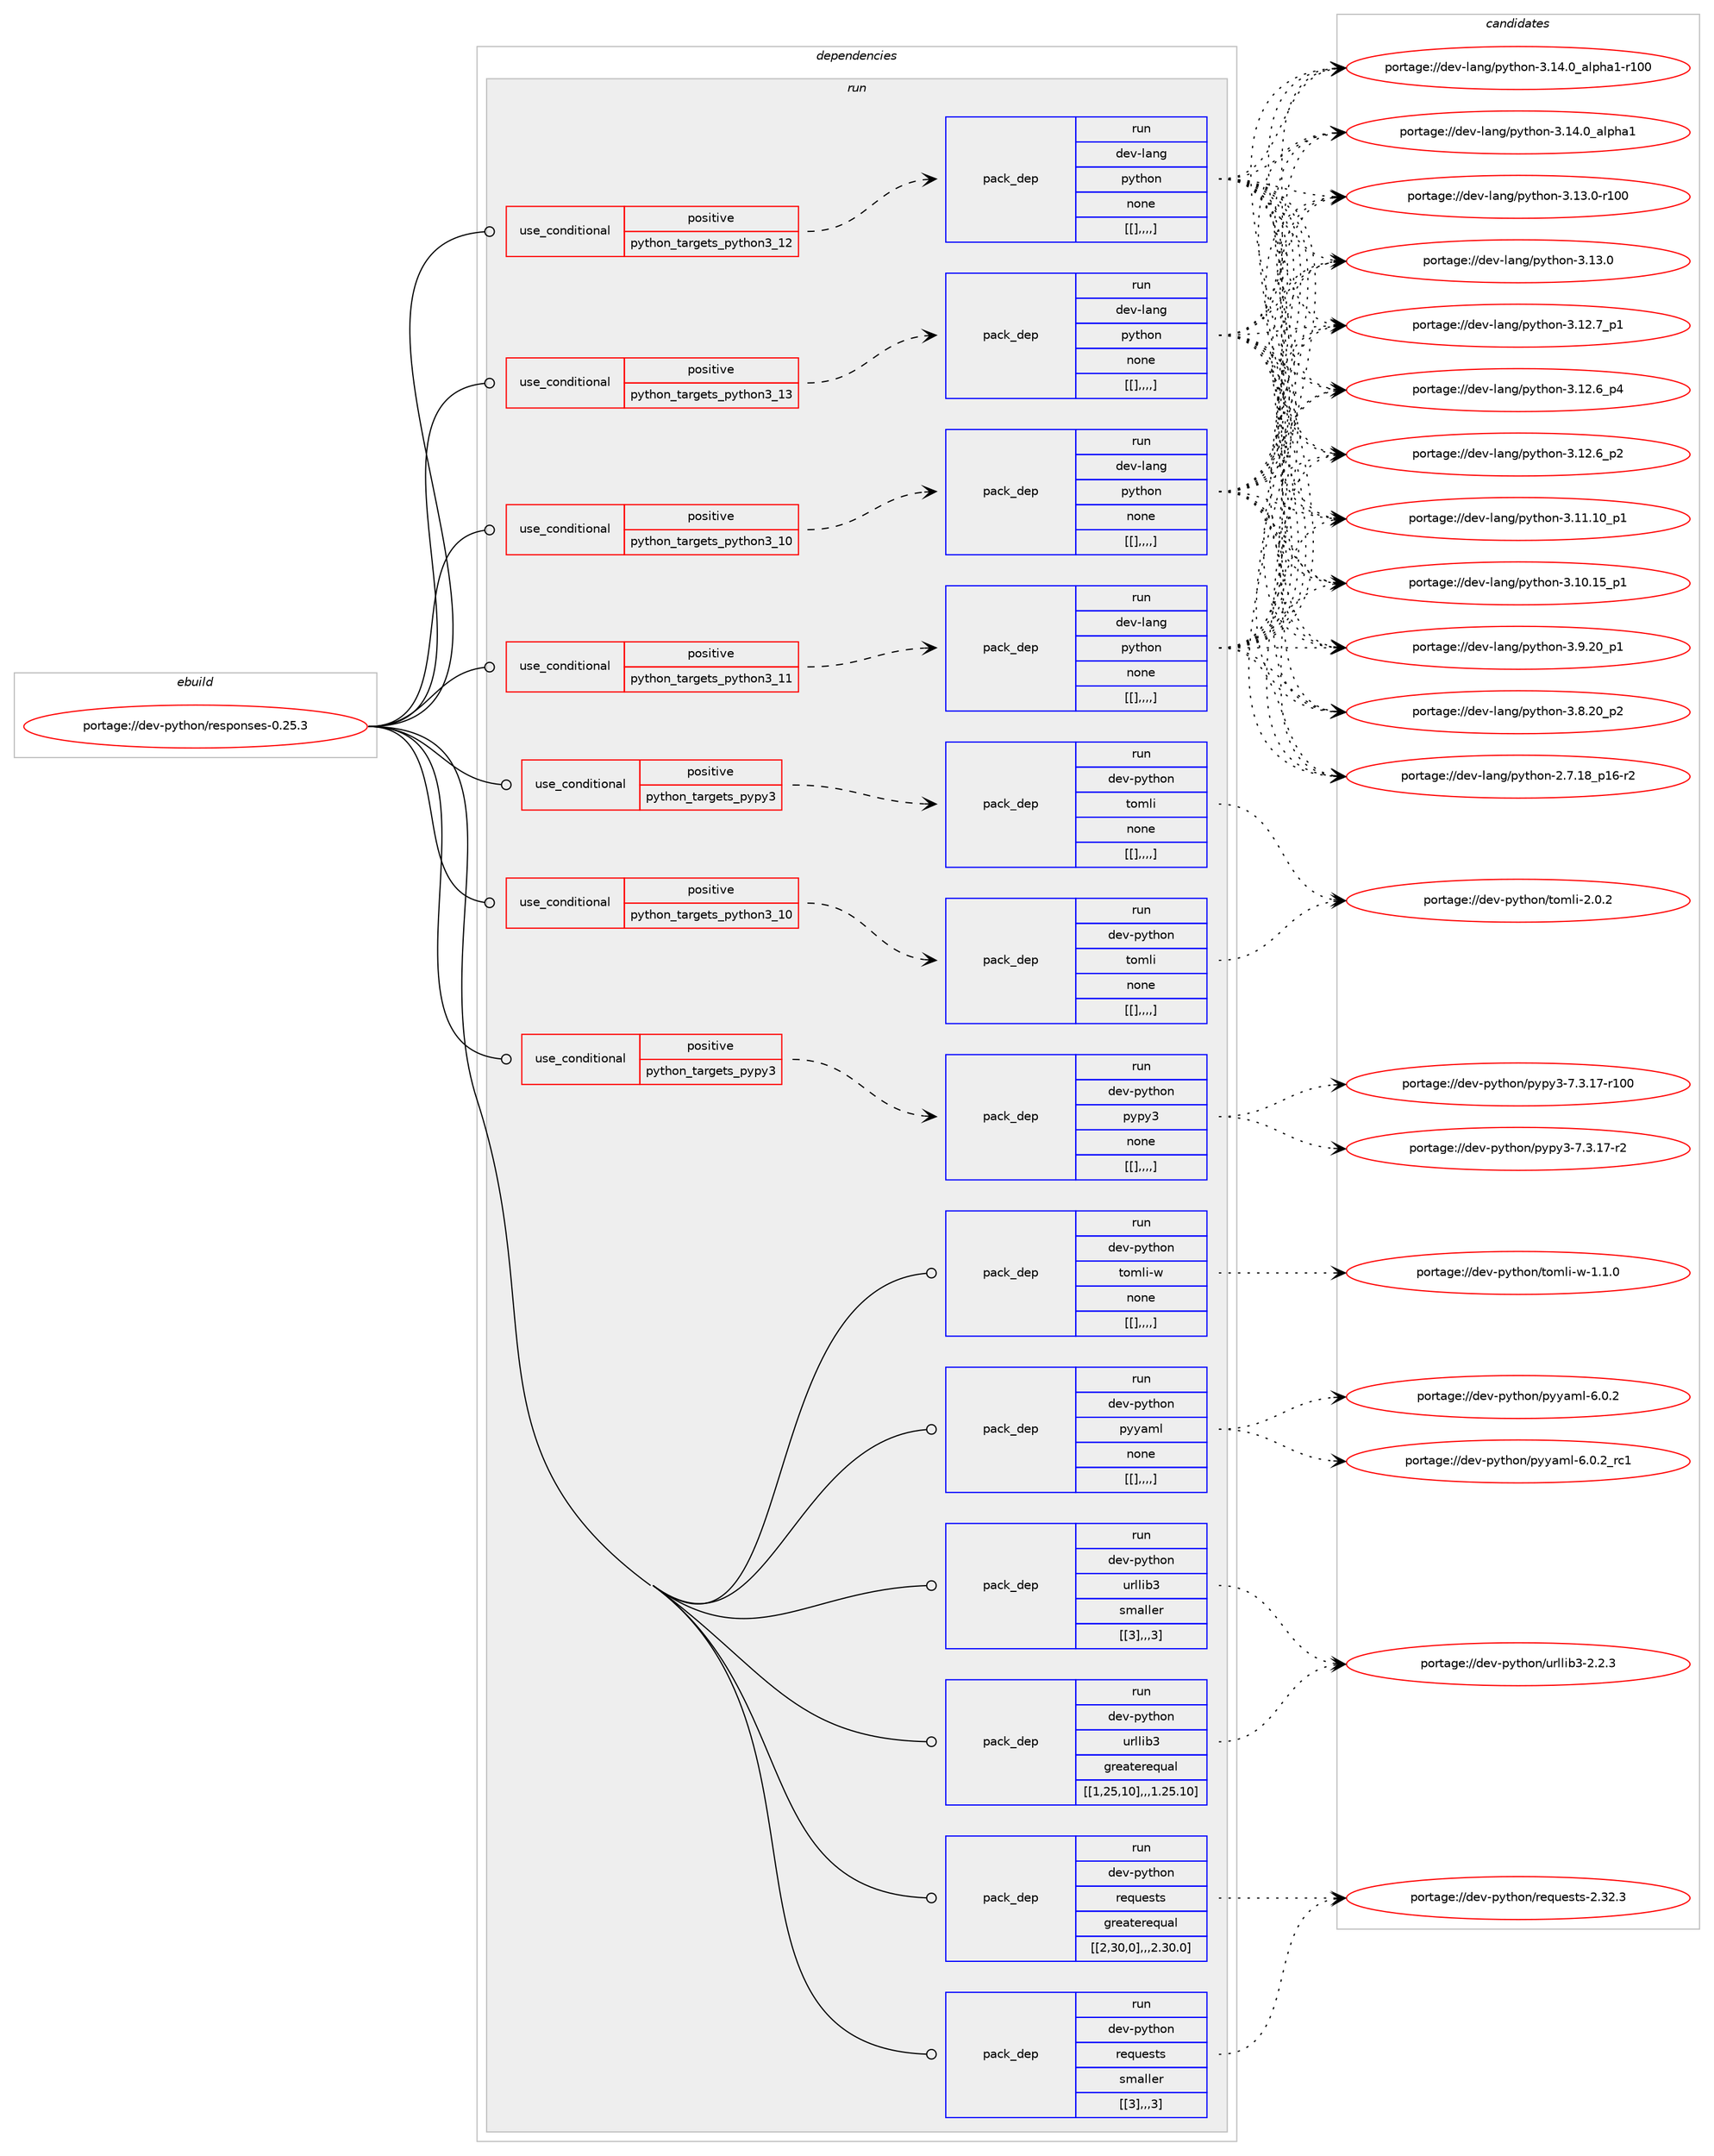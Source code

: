 digraph prolog {

# *************
# Graph options
# *************

newrank=true;
concentrate=true;
compound=true;
graph [rankdir=LR,fontname=Helvetica,fontsize=10,ranksep=1.5];#, ranksep=2.5, nodesep=0.2];
edge  [arrowhead=vee];
node  [fontname=Helvetica,fontsize=10];

# **********
# The ebuild
# **********

subgraph cluster_leftcol {
color=gray;
label=<<i>ebuild</i>>;
id [label="portage://dev-python/responses-0.25.3", color=red, width=4, href="../dev-python/responses-0.25.3.svg"];
}

# ****************
# The dependencies
# ****************

subgraph cluster_midcol {
color=gray;
label=<<i>dependencies</i>>;
subgraph cluster_compile {
fillcolor="#eeeeee";
style=filled;
label=<<i>compile</i>>;
}
subgraph cluster_compileandrun {
fillcolor="#eeeeee";
style=filled;
label=<<i>compile and run</i>>;
}
subgraph cluster_run {
fillcolor="#eeeeee";
style=filled;
label=<<i>run</i>>;
subgraph cond41849 {
dependency168942 [label=<<TABLE BORDER="0" CELLBORDER="1" CELLSPACING="0" CELLPADDING="4"><TR><TD ROWSPAN="3" CELLPADDING="10">use_conditional</TD></TR><TR><TD>positive</TD></TR><TR><TD>python_targets_pypy3</TD></TR></TABLE>>, shape=none, color=red];
subgraph pack125777 {
dependency169067 [label=<<TABLE BORDER="0" CELLBORDER="1" CELLSPACING="0" CELLPADDING="4" WIDTH="220"><TR><TD ROWSPAN="6" CELLPADDING="30">pack_dep</TD></TR><TR><TD WIDTH="110">run</TD></TR><TR><TD>dev-python</TD></TR><TR><TD>pypy3</TD></TR><TR><TD>none</TD></TR><TR><TD>[[],,,,]</TD></TR></TABLE>>, shape=none, color=blue];
}
dependency168942:e -> dependency169067:w [weight=20,style="dashed",arrowhead="vee"];
}
id:e -> dependency168942:w [weight=20,style="solid",arrowhead="odot"];
subgraph cond41888 {
dependency169092 [label=<<TABLE BORDER="0" CELLBORDER="1" CELLSPACING="0" CELLPADDING="4"><TR><TD ROWSPAN="3" CELLPADDING="10">use_conditional</TD></TR><TR><TD>positive</TD></TR><TR><TD>python_targets_pypy3</TD></TR></TABLE>>, shape=none, color=red];
subgraph pack125866 {
dependency169112 [label=<<TABLE BORDER="0" CELLBORDER="1" CELLSPACING="0" CELLPADDING="4" WIDTH="220"><TR><TD ROWSPAN="6" CELLPADDING="30">pack_dep</TD></TR><TR><TD WIDTH="110">run</TD></TR><TR><TD>dev-python</TD></TR><TR><TD>tomli</TD></TR><TR><TD>none</TD></TR><TR><TD>[[],,,,]</TD></TR></TABLE>>, shape=none, color=blue];
}
dependency169092:e -> dependency169112:w [weight=20,style="dashed",arrowhead="vee"];
}
id:e -> dependency169092:w [weight=20,style="solid",arrowhead="odot"];
subgraph cond41913 {
dependency169119 [label=<<TABLE BORDER="0" CELLBORDER="1" CELLSPACING="0" CELLPADDING="4"><TR><TD ROWSPAN="3" CELLPADDING="10">use_conditional</TD></TR><TR><TD>positive</TD></TR><TR><TD>python_targets_python3_10</TD></TR></TABLE>>, shape=none, color=red];
subgraph pack125922 {
dependency169219 [label=<<TABLE BORDER="0" CELLBORDER="1" CELLSPACING="0" CELLPADDING="4" WIDTH="220"><TR><TD ROWSPAN="6" CELLPADDING="30">pack_dep</TD></TR><TR><TD WIDTH="110">run</TD></TR><TR><TD>dev-lang</TD></TR><TR><TD>python</TD></TR><TR><TD>none</TD></TR><TR><TD>[[],,,,]</TD></TR></TABLE>>, shape=none, color=blue];
}
dependency169119:e -> dependency169219:w [weight=20,style="dashed",arrowhead="vee"];
}
id:e -> dependency169119:w [weight=20,style="solid",arrowhead="odot"];
subgraph cond41949 {
dependency169293 [label=<<TABLE BORDER="0" CELLBORDER="1" CELLSPACING="0" CELLPADDING="4"><TR><TD ROWSPAN="3" CELLPADDING="10">use_conditional</TD></TR><TR><TD>positive</TD></TR><TR><TD>python_targets_python3_10</TD></TR></TABLE>>, shape=none, color=red];
subgraph pack125974 {
dependency169333 [label=<<TABLE BORDER="0" CELLBORDER="1" CELLSPACING="0" CELLPADDING="4" WIDTH="220"><TR><TD ROWSPAN="6" CELLPADDING="30">pack_dep</TD></TR><TR><TD WIDTH="110">run</TD></TR><TR><TD>dev-python</TD></TR><TR><TD>tomli</TD></TR><TR><TD>none</TD></TR><TR><TD>[[],,,,]</TD></TR></TABLE>>, shape=none, color=blue];
}
dependency169293:e -> dependency169333:w [weight=20,style="dashed",arrowhead="vee"];
}
id:e -> dependency169293:w [weight=20,style="solid",arrowhead="odot"];
subgraph cond42003 {
dependency169351 [label=<<TABLE BORDER="0" CELLBORDER="1" CELLSPACING="0" CELLPADDING="4"><TR><TD ROWSPAN="3" CELLPADDING="10">use_conditional</TD></TR><TR><TD>positive</TD></TR><TR><TD>python_targets_python3_11</TD></TR></TABLE>>, shape=none, color=red];
subgraph pack126019 {
dependency169367 [label=<<TABLE BORDER="0" CELLBORDER="1" CELLSPACING="0" CELLPADDING="4" WIDTH="220"><TR><TD ROWSPAN="6" CELLPADDING="30">pack_dep</TD></TR><TR><TD WIDTH="110">run</TD></TR><TR><TD>dev-lang</TD></TR><TR><TD>python</TD></TR><TR><TD>none</TD></TR><TR><TD>[[],,,,]</TD></TR></TABLE>>, shape=none, color=blue];
}
dependency169351:e -> dependency169367:w [weight=20,style="dashed",arrowhead="vee"];
}
id:e -> dependency169351:w [weight=20,style="solid",arrowhead="odot"];
subgraph cond42035 {
dependency169446 [label=<<TABLE BORDER="0" CELLBORDER="1" CELLSPACING="0" CELLPADDING="4"><TR><TD ROWSPAN="3" CELLPADDING="10">use_conditional</TD></TR><TR><TD>positive</TD></TR><TR><TD>python_targets_python3_12</TD></TR></TABLE>>, shape=none, color=red];
subgraph pack126067 {
dependency169467 [label=<<TABLE BORDER="0" CELLBORDER="1" CELLSPACING="0" CELLPADDING="4" WIDTH="220"><TR><TD ROWSPAN="6" CELLPADDING="30">pack_dep</TD></TR><TR><TD WIDTH="110">run</TD></TR><TR><TD>dev-lang</TD></TR><TR><TD>python</TD></TR><TR><TD>none</TD></TR><TR><TD>[[],,,,]</TD></TR></TABLE>>, shape=none, color=blue];
}
dependency169446:e -> dependency169467:w [weight=20,style="dashed",arrowhead="vee"];
}
id:e -> dependency169446:w [weight=20,style="solid",arrowhead="odot"];
subgraph cond42079 {
dependency169561 [label=<<TABLE BORDER="0" CELLBORDER="1" CELLSPACING="0" CELLPADDING="4"><TR><TD ROWSPAN="3" CELLPADDING="10">use_conditional</TD></TR><TR><TD>positive</TD></TR><TR><TD>python_targets_python3_13</TD></TR></TABLE>>, shape=none, color=red];
subgraph pack126119 {
dependency169583 [label=<<TABLE BORDER="0" CELLBORDER="1" CELLSPACING="0" CELLPADDING="4" WIDTH="220"><TR><TD ROWSPAN="6" CELLPADDING="30">pack_dep</TD></TR><TR><TD WIDTH="110">run</TD></TR><TR><TD>dev-lang</TD></TR><TR><TD>python</TD></TR><TR><TD>none</TD></TR><TR><TD>[[],,,,]</TD></TR></TABLE>>, shape=none, color=blue];
}
dependency169561:e -> dependency169583:w [weight=20,style="dashed",arrowhead="vee"];
}
id:e -> dependency169561:w [weight=20,style="solid",arrowhead="odot"];
subgraph pack126138 {
dependency169589 [label=<<TABLE BORDER="0" CELLBORDER="1" CELLSPACING="0" CELLPADDING="4" WIDTH="220"><TR><TD ROWSPAN="6" CELLPADDING="30">pack_dep</TD></TR><TR><TD WIDTH="110">run</TD></TR><TR><TD>dev-python</TD></TR><TR><TD>pyyaml</TD></TR><TR><TD>none</TD></TR><TR><TD>[[],,,,]</TD></TR></TABLE>>, shape=none, color=blue];
}
id:e -> dependency169589:w [weight=20,style="solid",arrowhead="odot"];
subgraph pack126141 {
dependency169656 [label=<<TABLE BORDER="0" CELLBORDER="1" CELLSPACING="0" CELLPADDING="4" WIDTH="220"><TR><TD ROWSPAN="6" CELLPADDING="30">pack_dep</TD></TR><TR><TD WIDTH="110">run</TD></TR><TR><TD>dev-python</TD></TR><TR><TD>requests</TD></TR><TR><TD>greaterequal</TD></TR><TR><TD>[[2,30,0],,,2.30.0]</TD></TR></TABLE>>, shape=none, color=blue];
}
id:e -> dependency169656:w [weight=20,style="solid",arrowhead="odot"];
subgraph pack126173 {
dependency169664 [label=<<TABLE BORDER="0" CELLBORDER="1" CELLSPACING="0" CELLPADDING="4" WIDTH="220"><TR><TD ROWSPAN="6" CELLPADDING="30">pack_dep</TD></TR><TR><TD WIDTH="110">run</TD></TR><TR><TD>dev-python</TD></TR><TR><TD>requests</TD></TR><TR><TD>smaller</TD></TR><TR><TD>[[3],,,3]</TD></TR></TABLE>>, shape=none, color=blue];
}
id:e -> dependency169664:w [weight=20,style="solid",arrowhead="odot"];
subgraph pack126175 {
dependency169726 [label=<<TABLE BORDER="0" CELLBORDER="1" CELLSPACING="0" CELLPADDING="4" WIDTH="220"><TR><TD ROWSPAN="6" CELLPADDING="30">pack_dep</TD></TR><TR><TD WIDTH="110">run</TD></TR><TR><TD>dev-python</TD></TR><TR><TD>tomli-w</TD></TR><TR><TD>none</TD></TR><TR><TD>[[],,,,]</TD></TR></TABLE>>, shape=none, color=blue];
}
id:e -> dependency169726:w [weight=20,style="solid",arrowhead="odot"];
subgraph pack126212 {
dependency169728 [label=<<TABLE BORDER="0" CELLBORDER="1" CELLSPACING="0" CELLPADDING="4" WIDTH="220"><TR><TD ROWSPAN="6" CELLPADDING="30">pack_dep</TD></TR><TR><TD WIDTH="110">run</TD></TR><TR><TD>dev-python</TD></TR><TR><TD>urllib3</TD></TR><TR><TD>greaterequal</TD></TR><TR><TD>[[1,25,10],,,1.25.10]</TD></TR></TABLE>>, shape=none, color=blue];
}
id:e -> dependency169728:w [weight=20,style="solid",arrowhead="odot"];
subgraph pack126216 {
dependency169738 [label=<<TABLE BORDER="0" CELLBORDER="1" CELLSPACING="0" CELLPADDING="4" WIDTH="220"><TR><TD ROWSPAN="6" CELLPADDING="30">pack_dep</TD></TR><TR><TD WIDTH="110">run</TD></TR><TR><TD>dev-python</TD></TR><TR><TD>urllib3</TD></TR><TR><TD>smaller</TD></TR><TR><TD>[[3],,,3]</TD></TR></TABLE>>, shape=none, color=blue];
}
id:e -> dependency169738:w [weight=20,style="solid",arrowhead="odot"];
}
}

# **************
# The candidates
# **************

subgraph cluster_choices {
rank=same;
color=gray;
label=<<i>candidates</i>>;

subgraph choice125834 {
color=black;
nodesep=1;
choice100101118451121211161041111104711212111212151455546514649554511450 [label="portage://dev-python/pypy3-7.3.17-r2", color=red, width=4,href="../dev-python/pypy3-7.3.17-r2.svg"];
choice1001011184511212111610411111047112121112121514555465146495545114494848 [label="portage://dev-python/pypy3-7.3.17-r100", color=red, width=4,href="../dev-python/pypy3-7.3.17-r100.svg"];
dependency169067:e -> choice100101118451121211161041111104711212111212151455546514649554511450:w [style=dotted,weight="100"];
dependency169067:e -> choice1001011184511212111610411111047112121112121514555465146495545114494848:w [style=dotted,weight="100"];
}
subgraph choice125844 {
color=black;
nodesep=1;
choice1001011184511212111610411111047116111109108105455046484650 [label="portage://dev-python/tomli-2.0.2", color=red, width=4,href="../dev-python/tomli-2.0.2.svg"];
dependency169112:e -> choice1001011184511212111610411111047116111109108105455046484650:w [style=dotted,weight="100"];
}
subgraph choice125846 {
color=black;
nodesep=1;
choice100101118451089711010347112121116104111110455146495246489597108112104974945114494848 [label="portage://dev-lang/python-3.14.0_alpha1-r100", color=red, width=4,href="../dev-lang/python-3.14.0_alpha1-r100.svg"];
choice1001011184510897110103471121211161041111104551464952464895971081121049749 [label="portage://dev-lang/python-3.14.0_alpha1", color=red, width=4,href="../dev-lang/python-3.14.0_alpha1.svg"];
choice1001011184510897110103471121211161041111104551464951464845114494848 [label="portage://dev-lang/python-3.13.0-r100", color=red, width=4,href="../dev-lang/python-3.13.0-r100.svg"];
choice10010111845108971101034711212111610411111045514649514648 [label="portage://dev-lang/python-3.13.0", color=red, width=4,href="../dev-lang/python-3.13.0.svg"];
choice100101118451089711010347112121116104111110455146495046559511249 [label="portage://dev-lang/python-3.12.7_p1", color=red, width=4,href="../dev-lang/python-3.12.7_p1.svg"];
choice100101118451089711010347112121116104111110455146495046549511252 [label="portage://dev-lang/python-3.12.6_p4", color=red, width=4,href="../dev-lang/python-3.12.6_p4.svg"];
choice100101118451089711010347112121116104111110455146495046549511250 [label="portage://dev-lang/python-3.12.6_p2", color=red, width=4,href="../dev-lang/python-3.12.6_p2.svg"];
choice10010111845108971101034711212111610411111045514649494649489511249 [label="portage://dev-lang/python-3.11.10_p1", color=red, width=4,href="../dev-lang/python-3.11.10_p1.svg"];
choice10010111845108971101034711212111610411111045514649484649539511249 [label="portage://dev-lang/python-3.10.15_p1", color=red, width=4,href="../dev-lang/python-3.10.15_p1.svg"];
choice100101118451089711010347112121116104111110455146574650489511249 [label="portage://dev-lang/python-3.9.20_p1", color=red, width=4,href="../dev-lang/python-3.9.20_p1.svg"];
choice100101118451089711010347112121116104111110455146564650489511250 [label="portage://dev-lang/python-3.8.20_p2", color=red, width=4,href="../dev-lang/python-3.8.20_p2.svg"];
choice100101118451089711010347112121116104111110455046554649569511249544511450 [label="portage://dev-lang/python-2.7.18_p16-r2", color=red, width=4,href="../dev-lang/python-2.7.18_p16-r2.svg"];
dependency169219:e -> choice100101118451089711010347112121116104111110455146495246489597108112104974945114494848:w [style=dotted,weight="100"];
dependency169219:e -> choice1001011184510897110103471121211161041111104551464952464895971081121049749:w [style=dotted,weight="100"];
dependency169219:e -> choice1001011184510897110103471121211161041111104551464951464845114494848:w [style=dotted,weight="100"];
dependency169219:e -> choice10010111845108971101034711212111610411111045514649514648:w [style=dotted,weight="100"];
dependency169219:e -> choice100101118451089711010347112121116104111110455146495046559511249:w [style=dotted,weight="100"];
dependency169219:e -> choice100101118451089711010347112121116104111110455146495046549511252:w [style=dotted,weight="100"];
dependency169219:e -> choice100101118451089711010347112121116104111110455146495046549511250:w [style=dotted,weight="100"];
dependency169219:e -> choice10010111845108971101034711212111610411111045514649494649489511249:w [style=dotted,weight="100"];
dependency169219:e -> choice10010111845108971101034711212111610411111045514649484649539511249:w [style=dotted,weight="100"];
dependency169219:e -> choice100101118451089711010347112121116104111110455146574650489511249:w [style=dotted,weight="100"];
dependency169219:e -> choice100101118451089711010347112121116104111110455146564650489511250:w [style=dotted,weight="100"];
dependency169219:e -> choice100101118451089711010347112121116104111110455046554649569511249544511450:w [style=dotted,weight="100"];
}
subgraph choice125851 {
color=black;
nodesep=1;
choice1001011184511212111610411111047116111109108105455046484650 [label="portage://dev-python/tomli-2.0.2", color=red, width=4,href="../dev-python/tomli-2.0.2.svg"];
dependency169333:e -> choice1001011184511212111610411111047116111109108105455046484650:w [style=dotted,weight="100"];
}
subgraph choice125853 {
color=black;
nodesep=1;
choice100101118451089711010347112121116104111110455146495246489597108112104974945114494848 [label="portage://dev-lang/python-3.14.0_alpha1-r100", color=red, width=4,href="../dev-lang/python-3.14.0_alpha1-r100.svg"];
choice1001011184510897110103471121211161041111104551464952464895971081121049749 [label="portage://dev-lang/python-3.14.0_alpha1", color=red, width=4,href="../dev-lang/python-3.14.0_alpha1.svg"];
choice1001011184510897110103471121211161041111104551464951464845114494848 [label="portage://dev-lang/python-3.13.0-r100", color=red, width=4,href="../dev-lang/python-3.13.0-r100.svg"];
choice10010111845108971101034711212111610411111045514649514648 [label="portage://dev-lang/python-3.13.0", color=red, width=4,href="../dev-lang/python-3.13.0.svg"];
choice100101118451089711010347112121116104111110455146495046559511249 [label="portage://dev-lang/python-3.12.7_p1", color=red, width=4,href="../dev-lang/python-3.12.7_p1.svg"];
choice100101118451089711010347112121116104111110455146495046549511252 [label="portage://dev-lang/python-3.12.6_p4", color=red, width=4,href="../dev-lang/python-3.12.6_p4.svg"];
choice100101118451089711010347112121116104111110455146495046549511250 [label="portage://dev-lang/python-3.12.6_p2", color=red, width=4,href="../dev-lang/python-3.12.6_p2.svg"];
choice10010111845108971101034711212111610411111045514649494649489511249 [label="portage://dev-lang/python-3.11.10_p1", color=red, width=4,href="../dev-lang/python-3.11.10_p1.svg"];
choice10010111845108971101034711212111610411111045514649484649539511249 [label="portage://dev-lang/python-3.10.15_p1", color=red, width=4,href="../dev-lang/python-3.10.15_p1.svg"];
choice100101118451089711010347112121116104111110455146574650489511249 [label="portage://dev-lang/python-3.9.20_p1", color=red, width=4,href="../dev-lang/python-3.9.20_p1.svg"];
choice100101118451089711010347112121116104111110455146564650489511250 [label="portage://dev-lang/python-3.8.20_p2", color=red, width=4,href="../dev-lang/python-3.8.20_p2.svg"];
choice100101118451089711010347112121116104111110455046554649569511249544511450 [label="portage://dev-lang/python-2.7.18_p16-r2", color=red, width=4,href="../dev-lang/python-2.7.18_p16-r2.svg"];
dependency169367:e -> choice100101118451089711010347112121116104111110455146495246489597108112104974945114494848:w [style=dotted,weight="100"];
dependency169367:e -> choice1001011184510897110103471121211161041111104551464952464895971081121049749:w [style=dotted,weight="100"];
dependency169367:e -> choice1001011184510897110103471121211161041111104551464951464845114494848:w [style=dotted,weight="100"];
dependency169367:e -> choice10010111845108971101034711212111610411111045514649514648:w [style=dotted,weight="100"];
dependency169367:e -> choice100101118451089711010347112121116104111110455146495046559511249:w [style=dotted,weight="100"];
dependency169367:e -> choice100101118451089711010347112121116104111110455146495046549511252:w [style=dotted,weight="100"];
dependency169367:e -> choice100101118451089711010347112121116104111110455146495046549511250:w [style=dotted,weight="100"];
dependency169367:e -> choice10010111845108971101034711212111610411111045514649494649489511249:w [style=dotted,weight="100"];
dependency169367:e -> choice10010111845108971101034711212111610411111045514649484649539511249:w [style=dotted,weight="100"];
dependency169367:e -> choice100101118451089711010347112121116104111110455146574650489511249:w [style=dotted,weight="100"];
dependency169367:e -> choice100101118451089711010347112121116104111110455146564650489511250:w [style=dotted,weight="100"];
dependency169367:e -> choice100101118451089711010347112121116104111110455046554649569511249544511450:w [style=dotted,weight="100"];
}
subgraph choice125869 {
color=black;
nodesep=1;
choice100101118451089711010347112121116104111110455146495246489597108112104974945114494848 [label="portage://dev-lang/python-3.14.0_alpha1-r100", color=red, width=4,href="../dev-lang/python-3.14.0_alpha1-r100.svg"];
choice1001011184510897110103471121211161041111104551464952464895971081121049749 [label="portage://dev-lang/python-3.14.0_alpha1", color=red, width=4,href="../dev-lang/python-3.14.0_alpha1.svg"];
choice1001011184510897110103471121211161041111104551464951464845114494848 [label="portage://dev-lang/python-3.13.0-r100", color=red, width=4,href="../dev-lang/python-3.13.0-r100.svg"];
choice10010111845108971101034711212111610411111045514649514648 [label="portage://dev-lang/python-3.13.0", color=red, width=4,href="../dev-lang/python-3.13.0.svg"];
choice100101118451089711010347112121116104111110455146495046559511249 [label="portage://dev-lang/python-3.12.7_p1", color=red, width=4,href="../dev-lang/python-3.12.7_p1.svg"];
choice100101118451089711010347112121116104111110455146495046549511252 [label="portage://dev-lang/python-3.12.6_p4", color=red, width=4,href="../dev-lang/python-3.12.6_p4.svg"];
choice100101118451089711010347112121116104111110455146495046549511250 [label="portage://dev-lang/python-3.12.6_p2", color=red, width=4,href="../dev-lang/python-3.12.6_p2.svg"];
choice10010111845108971101034711212111610411111045514649494649489511249 [label="portage://dev-lang/python-3.11.10_p1", color=red, width=4,href="../dev-lang/python-3.11.10_p1.svg"];
choice10010111845108971101034711212111610411111045514649484649539511249 [label="portage://dev-lang/python-3.10.15_p1", color=red, width=4,href="../dev-lang/python-3.10.15_p1.svg"];
choice100101118451089711010347112121116104111110455146574650489511249 [label="portage://dev-lang/python-3.9.20_p1", color=red, width=4,href="../dev-lang/python-3.9.20_p1.svg"];
choice100101118451089711010347112121116104111110455146564650489511250 [label="portage://dev-lang/python-3.8.20_p2", color=red, width=4,href="../dev-lang/python-3.8.20_p2.svg"];
choice100101118451089711010347112121116104111110455046554649569511249544511450 [label="portage://dev-lang/python-2.7.18_p16-r2", color=red, width=4,href="../dev-lang/python-2.7.18_p16-r2.svg"];
dependency169467:e -> choice100101118451089711010347112121116104111110455146495246489597108112104974945114494848:w [style=dotted,weight="100"];
dependency169467:e -> choice1001011184510897110103471121211161041111104551464952464895971081121049749:w [style=dotted,weight="100"];
dependency169467:e -> choice1001011184510897110103471121211161041111104551464951464845114494848:w [style=dotted,weight="100"];
dependency169467:e -> choice10010111845108971101034711212111610411111045514649514648:w [style=dotted,weight="100"];
dependency169467:e -> choice100101118451089711010347112121116104111110455146495046559511249:w [style=dotted,weight="100"];
dependency169467:e -> choice100101118451089711010347112121116104111110455146495046549511252:w [style=dotted,weight="100"];
dependency169467:e -> choice100101118451089711010347112121116104111110455146495046549511250:w [style=dotted,weight="100"];
dependency169467:e -> choice10010111845108971101034711212111610411111045514649494649489511249:w [style=dotted,weight="100"];
dependency169467:e -> choice10010111845108971101034711212111610411111045514649484649539511249:w [style=dotted,weight="100"];
dependency169467:e -> choice100101118451089711010347112121116104111110455146574650489511249:w [style=dotted,weight="100"];
dependency169467:e -> choice100101118451089711010347112121116104111110455146564650489511250:w [style=dotted,weight="100"];
dependency169467:e -> choice100101118451089711010347112121116104111110455046554649569511249544511450:w [style=dotted,weight="100"];
}
subgraph choice125898 {
color=black;
nodesep=1;
choice100101118451089711010347112121116104111110455146495246489597108112104974945114494848 [label="portage://dev-lang/python-3.14.0_alpha1-r100", color=red, width=4,href="../dev-lang/python-3.14.0_alpha1-r100.svg"];
choice1001011184510897110103471121211161041111104551464952464895971081121049749 [label="portage://dev-lang/python-3.14.0_alpha1", color=red, width=4,href="../dev-lang/python-3.14.0_alpha1.svg"];
choice1001011184510897110103471121211161041111104551464951464845114494848 [label="portage://dev-lang/python-3.13.0-r100", color=red, width=4,href="../dev-lang/python-3.13.0-r100.svg"];
choice10010111845108971101034711212111610411111045514649514648 [label="portage://dev-lang/python-3.13.0", color=red, width=4,href="../dev-lang/python-3.13.0.svg"];
choice100101118451089711010347112121116104111110455146495046559511249 [label="portage://dev-lang/python-3.12.7_p1", color=red, width=4,href="../dev-lang/python-3.12.7_p1.svg"];
choice100101118451089711010347112121116104111110455146495046549511252 [label="portage://dev-lang/python-3.12.6_p4", color=red, width=4,href="../dev-lang/python-3.12.6_p4.svg"];
choice100101118451089711010347112121116104111110455146495046549511250 [label="portage://dev-lang/python-3.12.6_p2", color=red, width=4,href="../dev-lang/python-3.12.6_p2.svg"];
choice10010111845108971101034711212111610411111045514649494649489511249 [label="portage://dev-lang/python-3.11.10_p1", color=red, width=4,href="../dev-lang/python-3.11.10_p1.svg"];
choice10010111845108971101034711212111610411111045514649484649539511249 [label="portage://dev-lang/python-3.10.15_p1", color=red, width=4,href="../dev-lang/python-3.10.15_p1.svg"];
choice100101118451089711010347112121116104111110455146574650489511249 [label="portage://dev-lang/python-3.9.20_p1", color=red, width=4,href="../dev-lang/python-3.9.20_p1.svg"];
choice100101118451089711010347112121116104111110455146564650489511250 [label="portage://dev-lang/python-3.8.20_p2", color=red, width=4,href="../dev-lang/python-3.8.20_p2.svg"];
choice100101118451089711010347112121116104111110455046554649569511249544511450 [label="portage://dev-lang/python-2.7.18_p16-r2", color=red, width=4,href="../dev-lang/python-2.7.18_p16-r2.svg"];
dependency169583:e -> choice100101118451089711010347112121116104111110455146495246489597108112104974945114494848:w [style=dotted,weight="100"];
dependency169583:e -> choice1001011184510897110103471121211161041111104551464952464895971081121049749:w [style=dotted,weight="100"];
dependency169583:e -> choice1001011184510897110103471121211161041111104551464951464845114494848:w [style=dotted,weight="100"];
dependency169583:e -> choice10010111845108971101034711212111610411111045514649514648:w [style=dotted,weight="100"];
dependency169583:e -> choice100101118451089711010347112121116104111110455146495046559511249:w [style=dotted,weight="100"];
dependency169583:e -> choice100101118451089711010347112121116104111110455146495046549511252:w [style=dotted,weight="100"];
dependency169583:e -> choice100101118451089711010347112121116104111110455146495046549511250:w [style=dotted,weight="100"];
dependency169583:e -> choice10010111845108971101034711212111610411111045514649494649489511249:w [style=dotted,weight="100"];
dependency169583:e -> choice10010111845108971101034711212111610411111045514649484649539511249:w [style=dotted,weight="100"];
dependency169583:e -> choice100101118451089711010347112121116104111110455146574650489511249:w [style=dotted,weight="100"];
dependency169583:e -> choice100101118451089711010347112121116104111110455146564650489511250:w [style=dotted,weight="100"];
dependency169583:e -> choice100101118451089711010347112121116104111110455046554649569511249544511450:w [style=dotted,weight="100"];
}
subgraph choice125919 {
color=black;
nodesep=1;
choice100101118451121211161041111104711212112197109108455446484650951149949 [label="portage://dev-python/pyyaml-6.0.2_rc1", color=red, width=4,href="../dev-python/pyyaml-6.0.2_rc1.svg"];
choice100101118451121211161041111104711212112197109108455446484650 [label="portage://dev-python/pyyaml-6.0.2", color=red, width=4,href="../dev-python/pyyaml-6.0.2.svg"];
dependency169589:e -> choice100101118451121211161041111104711212112197109108455446484650951149949:w [style=dotted,weight="100"];
dependency169589:e -> choice100101118451121211161041111104711212112197109108455446484650:w [style=dotted,weight="100"];
}
subgraph choice125923 {
color=black;
nodesep=1;
choice100101118451121211161041111104711410111311710111511611545504651504651 [label="portage://dev-python/requests-2.32.3", color=red, width=4,href="../dev-python/requests-2.32.3.svg"];
dependency169656:e -> choice100101118451121211161041111104711410111311710111511611545504651504651:w [style=dotted,weight="100"];
}
subgraph choice125935 {
color=black;
nodesep=1;
choice100101118451121211161041111104711410111311710111511611545504651504651 [label="portage://dev-python/requests-2.32.3", color=red, width=4,href="../dev-python/requests-2.32.3.svg"];
dependency169664:e -> choice100101118451121211161041111104711410111311710111511611545504651504651:w [style=dotted,weight="100"];
}
subgraph choice125937 {
color=black;
nodesep=1;
choice100101118451121211161041111104711611110910810545119454946494648 [label="portage://dev-python/tomli-w-1.1.0", color=red, width=4,href="../dev-python/tomli-w-1.1.0.svg"];
dependency169726:e -> choice100101118451121211161041111104711611110910810545119454946494648:w [style=dotted,weight="100"];
}
subgraph choice125939 {
color=black;
nodesep=1;
choice10010111845112121116104111110471171141081081059851455046504651 [label="portage://dev-python/urllib3-2.2.3", color=red, width=4,href="../dev-python/urllib3-2.2.3.svg"];
dependency169728:e -> choice10010111845112121116104111110471171141081081059851455046504651:w [style=dotted,weight="100"];
}
subgraph choice125941 {
color=black;
nodesep=1;
choice10010111845112121116104111110471171141081081059851455046504651 [label="portage://dev-python/urllib3-2.2.3", color=red, width=4,href="../dev-python/urllib3-2.2.3.svg"];
dependency169738:e -> choice10010111845112121116104111110471171141081081059851455046504651:w [style=dotted,weight="100"];
}
}

}
